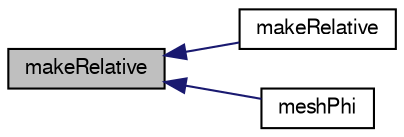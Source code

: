digraph "makeRelative"
{
  bgcolor="transparent";
  edge [fontname="FreeSans",fontsize="10",labelfontname="FreeSans",labelfontsize="10"];
  node [fontname="FreeSans",fontsize="10",shape=record];
  rankdir="LR";
  Node17504 [label="makeRelative",height=0.2,width=0.4,color="black", fillcolor="grey75", style="filled", fontcolor="black"];
  Node17504 -> Node17505 [dir="back",color="midnightblue",fontsize="10",style="solid",fontname="FreeSans"];
  Node17505 [label="makeRelative",height=0.2,width=0.4,color="black",URL="$a21134.html#add5f276bf9daf916a9abf534419c6783",tooltip="Make the given flux relative. "];
  Node17504 -> Node17506 [dir="back",color="midnightblue",fontsize="10",style="solid",fontname="FreeSans"];
  Node17506 [label="meshPhi",height=0.2,width=0.4,color="black",URL="$a21134.html#a2b83dd873c4b38d47441ebb0bd93b637"];
}
